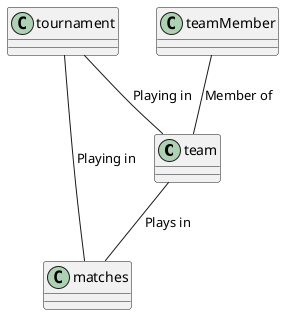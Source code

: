 @startuml MachineBorderThicknes





Class team{
   
}

class teamMember{
   
}

Class tournament{
   }

Class matches{
    
}






teamMember  --  team : Member of 
tournament  -- team : Playing in
tournament  --  matches : Playing in
team --  matches : Plays in
@enduml